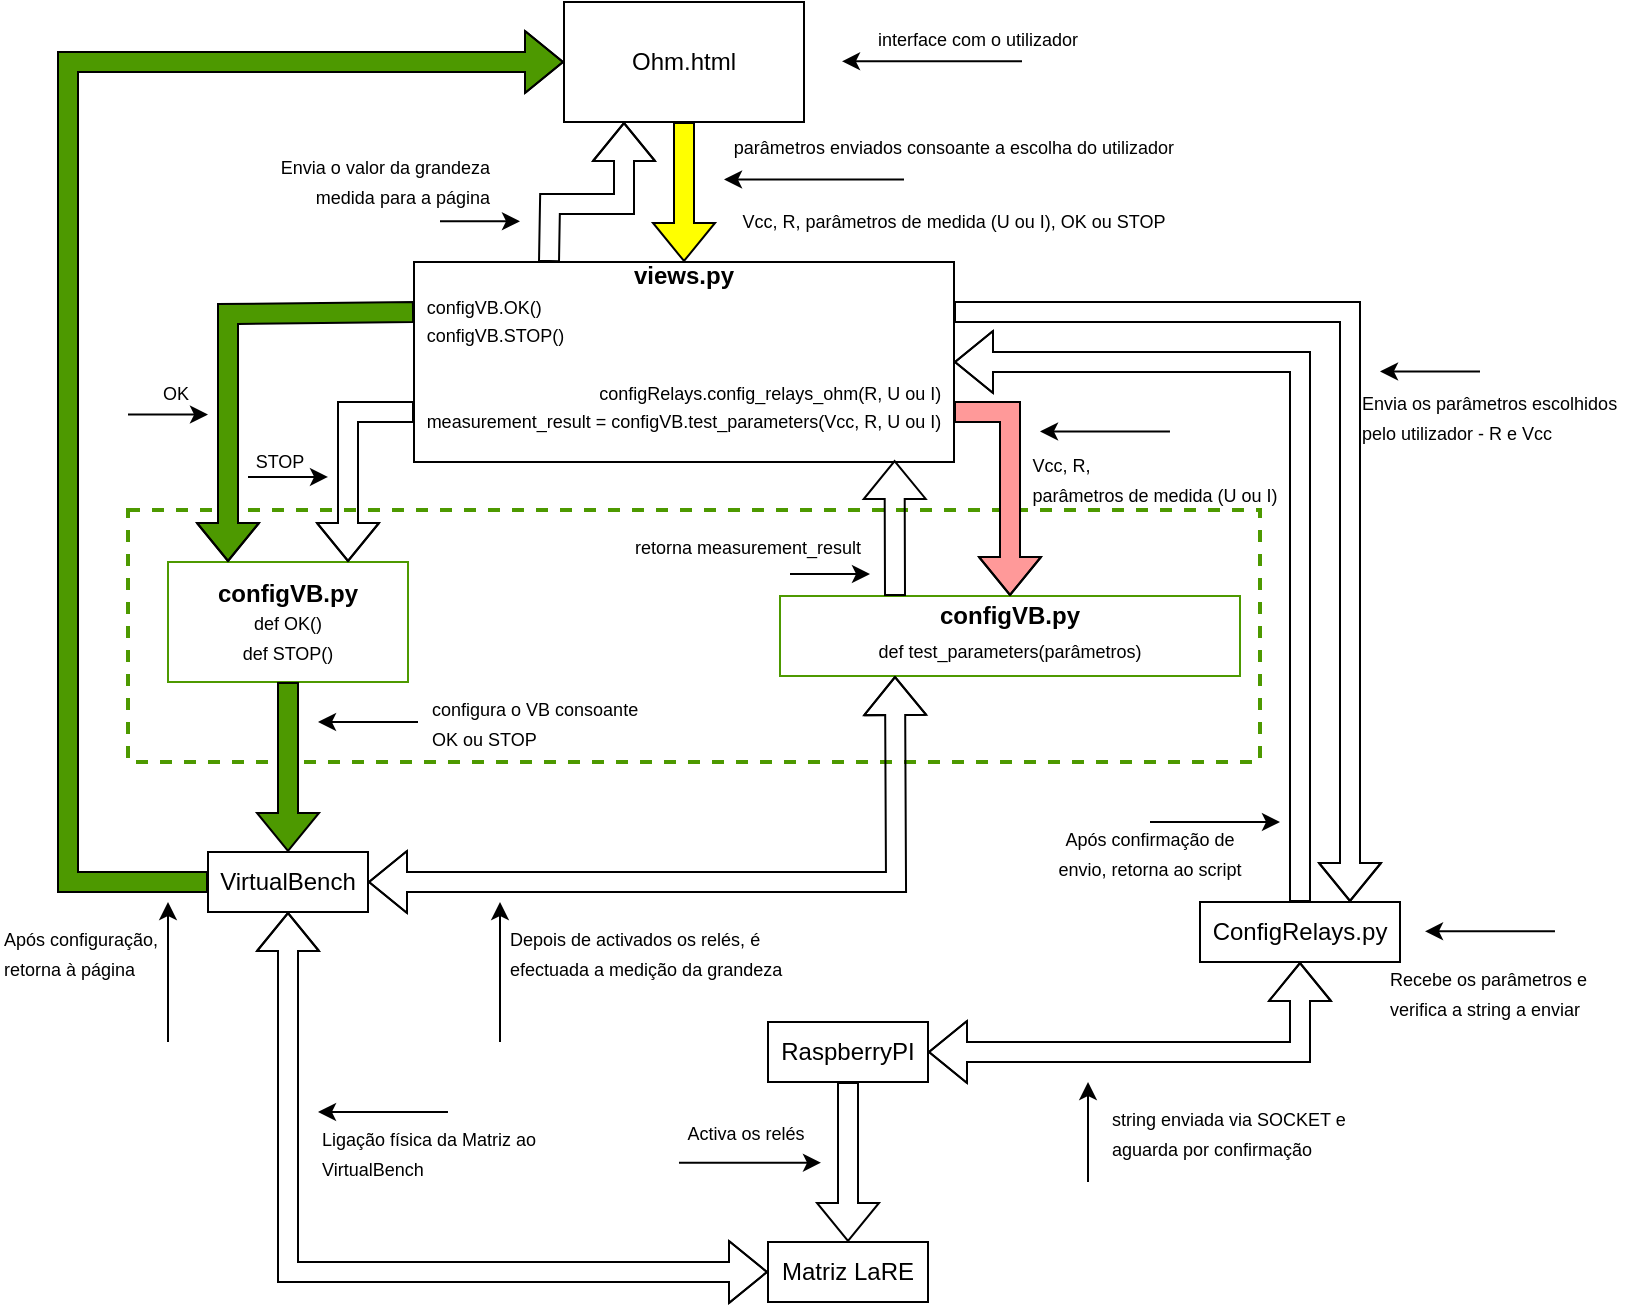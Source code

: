 <mxfile version="24.7.17">
  <diagram id="yPxyJZ8AM_hMuL3Unpa9" name="complex gitflow">
    <mxGraphModel dx="1154" dy="513" grid="1" gridSize="10" guides="1" tooltips="1" connect="1" arrows="1" fold="1" page="1" pageScale="1" pageWidth="827" pageHeight="1169" math="0" shadow="0">
      <root>
        <mxCell id="0" />
        <mxCell id="1" parent="0" />
        <mxCell id="JOfDeOOW8SHyUDtn-MuH-26" value="" style="dashed=1;rounded=0;whiteSpace=wrap;html=1;fillColor=none;strokeColor=#4D9900;strokeWidth=2;" parent="1" vertex="1">
          <mxGeometry x="74" y="314" width="566" height="126" as="geometry" />
        </mxCell>
        <mxCell id="JOfDeOOW8SHyUDtn-MuH-1" value="Ohm.html" style="rounded=0;whiteSpace=wrap;html=1;" parent="1" vertex="1">
          <mxGeometry x="292" y="60" width="120" height="60" as="geometry" />
        </mxCell>
        <mxCell id="JOfDeOOW8SHyUDtn-MuH-2" value="&lt;b&gt;views.py&lt;/b&gt;&lt;br&gt;&lt;div style=&quot;text-align: left;&quot;&gt;&lt;font style=&quot;font-size: 9px;&quot;&gt;configVB.OK()&lt;/font&gt;&lt;/div&gt;&lt;div style=&quot;text-align: left;&quot;&gt;&lt;font style=&quot;font-size: 9px;&quot;&gt;configVB.STOP()&lt;/font&gt;&lt;/div&gt;&lt;div style=&quot;text-align: left;&quot;&gt;&lt;font style=&quot;font-size: 6px;&quot;&gt;&amp;nbsp;&amp;nbsp;&lt;/font&gt;&lt;/div&gt;&lt;div style=&quot;text-align: right;&quot;&gt;&lt;font style=&quot;font-size: 9px;&quot;&gt;configRelays.config_relays_ohm(R, U ou I)&lt;/font&gt;&lt;/div&gt;&lt;div style=&quot;text-align: right;&quot;&gt;&lt;font style=&quot;font-size: 9px;&quot;&gt;measurement_result = configVB.test_parameters(Vcc, R, U ou I)&lt;/font&gt;&lt;/div&gt;&lt;div style=&quot;text-align: right; font-weight: bold;&quot;&gt;&lt;br&gt;&lt;/div&gt;" style="rounded=0;whiteSpace=wrap;html=1;points=[[0,0,0,0,0],[0,0.25,0,0,0],[0,0.5,0,0,0],[0,0.75,0,0,0],[0,1,0,0,0],[0.14,0.99,0,0,0],[0.25,0,0,0,0],[0.25,1,0,0,0],[0.5,0,0,0,0],[0.5,1,0,0,0],[0.75,0,0,0,0],[0.75,1,0,0,0],[0.89,0.99,0,0,0],[1,0,0,0,0],[1,0.25,0,0,0],[1,0.5,0,0,0],[1,0.75,0,0,0],[1,1,0,0,0]];" parent="1" vertex="1">
          <mxGeometry x="217" y="190" width="270" height="100" as="geometry" />
        </mxCell>
        <mxCell id="JOfDeOOW8SHyUDtn-MuH-4" value="" style="shape=flexArrow;endArrow=classic;html=1;rounded=0;exitX=0.5;exitY=1;exitDx=0;exitDy=0;entryX=0.5;entryY=0;entryDx=0;entryDy=0;fillColor=#FFFF00;" parent="1" source="JOfDeOOW8SHyUDtn-MuH-1" target="JOfDeOOW8SHyUDtn-MuH-2" edge="1">
          <mxGeometry width="50" height="50" relative="1" as="geometry">
            <mxPoint x="454" y="310" as="sourcePoint" />
            <mxPoint x="504" y="260" as="targetPoint" />
          </mxGeometry>
        </mxCell>
        <mxCell id="JOfDeOOW8SHyUDtn-MuH-5" value="" style="endArrow=classic;html=1;rounded=0;" parent="1" edge="1">
          <mxGeometry width="50" height="50" relative="1" as="geometry">
            <mxPoint x="462" y="148.74" as="sourcePoint" />
            <mxPoint x="372" y="148.74" as="targetPoint" />
          </mxGeometry>
        </mxCell>
        <mxCell id="JOfDeOOW8SHyUDtn-MuH-6" value="&lt;font style=&quot;font-size: 9px;&quot;&gt;parâmetros enviados consoante a escolha do utilizador&lt;/font&gt;" style="text;html=1;align=center;verticalAlign=middle;whiteSpace=wrap;rounded=0;" parent="1" vertex="1">
          <mxGeometry x="372" y="127" width="230" height="10" as="geometry" />
        </mxCell>
        <mxCell id="JOfDeOOW8SHyUDtn-MuH-7" value="" style="endArrow=classic;html=1;rounded=0;" parent="1" edge="1">
          <mxGeometry width="50" height="50" relative="1" as="geometry">
            <mxPoint x="521" y="89.67" as="sourcePoint" />
            <mxPoint x="431" y="89.67" as="targetPoint" />
          </mxGeometry>
        </mxCell>
        <mxCell id="JOfDeOOW8SHyUDtn-MuH-8" value="&lt;font style=&quot;font-size: 9px;&quot;&gt;interface com o utilizador&lt;/font&gt;" style="text;html=1;align=center;verticalAlign=middle;whiteSpace=wrap;rounded=0;" parent="1" vertex="1">
          <mxGeometry x="444" y="70" width="110" height="15" as="geometry" />
        </mxCell>
        <mxCell id="JOfDeOOW8SHyUDtn-MuH-9" value="&lt;font style=&quot;font-size: 9px;&quot;&gt;Vcc, R, parâmetros de medida (U ou I), OK ou STOP&lt;/font&gt;" style="text;html=1;align=center;verticalAlign=middle;whiteSpace=wrap;rounded=0;" parent="1" vertex="1">
          <mxGeometry x="377" y="164.17" width="220" height="10" as="geometry" />
        </mxCell>
        <mxCell id="JOfDeOOW8SHyUDtn-MuH-10" value="&lt;b&gt;configVB.py&lt;/b&gt;&lt;div&gt;&lt;font style=&quot;font-size: 9px;&quot;&gt;def OK()&lt;/font&gt;&lt;/div&gt;&lt;div&gt;&lt;font style=&quot;font-size: 9px;&quot;&gt;def STOP()&lt;/font&gt;&lt;/div&gt;" style="whiteSpace=wrap;html=1;rounded=0;align=center;shadow=0;strokeColor=#4D9900;" parent="1" vertex="1">
          <mxGeometry x="94" y="340" width="120" height="60" as="geometry" />
        </mxCell>
        <mxCell id="JOfDeOOW8SHyUDtn-MuH-12" value="" style="shape=flexArrow;endArrow=classic;html=1;rounded=0;entryX=0.25;entryY=0;entryDx=0;entryDy=0;exitX=0;exitY=0.25;exitDx=0;exitDy=0;fillColor=#4D9900;" parent="1" source="JOfDeOOW8SHyUDtn-MuH-2" target="JOfDeOOW8SHyUDtn-MuH-10" edge="1">
          <mxGeometry width="50" height="50" relative="1" as="geometry">
            <mxPoint x="394" y="350" as="sourcePoint" />
            <mxPoint x="444" y="300" as="targetPoint" />
            <Array as="points">
              <mxPoint x="124" y="216" />
            </Array>
          </mxGeometry>
        </mxCell>
        <mxCell id="JOfDeOOW8SHyUDtn-MuH-13" value="" style="endArrow=classic;html=1;rounded=0;" parent="1" edge="1">
          <mxGeometry width="50" height="50" relative="1" as="geometry">
            <mxPoint x="74" y="266.3" as="sourcePoint" />
            <mxPoint x="114" y="266.3" as="targetPoint" />
          </mxGeometry>
        </mxCell>
        <mxCell id="JOfDeOOW8SHyUDtn-MuH-14" value="&lt;font style=&quot;font-size: 9px;&quot;&gt;OK&lt;/font&gt;" style="text;html=1;align=center;verticalAlign=middle;whiteSpace=wrap;rounded=0;" parent="1" vertex="1">
          <mxGeometry x="90" y="251.5" width="16" height="7" as="geometry" />
        </mxCell>
        <mxCell id="JOfDeOOW8SHyUDtn-MuH-15" value="" style="shape=flexArrow;endArrow=classic;html=1;rounded=0;entryX=0.75;entryY=0;entryDx=0;entryDy=0;exitX=0;exitY=0.75;exitDx=0;exitDy=0;exitPerimeter=0;" parent="1" source="JOfDeOOW8SHyUDtn-MuH-2" target="JOfDeOOW8SHyUDtn-MuH-10" edge="1">
          <mxGeometry width="50" height="50" relative="1" as="geometry">
            <mxPoint x="174" y="340" as="sourcePoint" />
            <mxPoint x="224" y="290" as="targetPoint" />
            <Array as="points">
              <mxPoint x="184" y="265" />
            </Array>
          </mxGeometry>
        </mxCell>
        <mxCell id="JOfDeOOW8SHyUDtn-MuH-16" value="&lt;font style=&quot;font-size: 9px;&quot;&gt;STOP&lt;/font&gt;" style="text;html=1;align=center;verticalAlign=middle;whiteSpace=wrap;rounded=0;" parent="1" vertex="1">
          <mxGeometry x="137" y="281.5" width="26" height="15" as="geometry" />
        </mxCell>
        <mxCell id="JOfDeOOW8SHyUDtn-MuH-18" value="VirtualBench" style="whiteSpace=wrap;html=1;rounded=0;align=center;" parent="1" vertex="1">
          <mxGeometry x="114" y="485" width="80" height="30" as="geometry" />
        </mxCell>
        <mxCell id="JOfDeOOW8SHyUDtn-MuH-19" value="" style="shape=flexArrow;endArrow=classic;html=1;rounded=0;exitX=0.5;exitY=1;exitDx=0;exitDy=0;entryX=0.5;entryY=0;entryDx=0;entryDy=0;fillColor=#4D9900;" parent="1" source="JOfDeOOW8SHyUDtn-MuH-10" target="JOfDeOOW8SHyUDtn-MuH-18" edge="1">
          <mxGeometry width="50" height="50" relative="1" as="geometry">
            <mxPoint x="144" y="310" as="sourcePoint" />
            <mxPoint x="194" y="260" as="targetPoint" />
          </mxGeometry>
        </mxCell>
        <mxCell id="JOfDeOOW8SHyUDtn-MuH-20" value="&lt;font style=&quot;font-size: 9px;&quot;&gt;configura o VB consoante&amp;nbsp;&lt;/font&gt;&lt;div&gt;&lt;font style=&quot;font-size: 9px;&quot;&gt;OK ou STOP&lt;/font&gt;&lt;/div&gt;" style="text;html=1;align=left;verticalAlign=middle;whiteSpace=wrap;rounded=0;" parent="1" vertex="1">
          <mxGeometry x="224" y="405" width="110" height="30" as="geometry" />
        </mxCell>
        <mxCell id="JOfDeOOW8SHyUDtn-MuH-21" value="" style="endArrow=classic;html=1;rounded=0;entryX=0;entryY=1;entryDx=0;entryDy=0;" parent="1" edge="1">
          <mxGeometry width="50" height="50" relative="1" as="geometry">
            <mxPoint x="219" y="420" as="sourcePoint" />
            <mxPoint x="169" y="420" as="targetPoint" />
            <Array as="points">
              <mxPoint x="194" y="420" />
            </Array>
          </mxGeometry>
        </mxCell>
        <mxCell id="JOfDeOOW8SHyUDtn-MuH-22" value="" style="shape=flexArrow;endArrow=classic;html=1;rounded=0;exitX=0;exitY=0.5;exitDx=0;exitDy=0;entryX=0;entryY=0.5;entryDx=0;entryDy=0;fillColor=#4D9900;" parent="1" source="JOfDeOOW8SHyUDtn-MuH-18" target="JOfDeOOW8SHyUDtn-MuH-1" edge="1">
          <mxGeometry width="50" height="50" relative="1" as="geometry">
            <mxPoint x="144" y="310" as="sourcePoint" />
            <mxPoint x="194" y="260" as="targetPoint" />
            <Array as="points">
              <mxPoint x="44" y="500" />
              <mxPoint x="44" y="90" />
            </Array>
          </mxGeometry>
        </mxCell>
        <mxCell id="JOfDeOOW8SHyUDtn-MuH-23" value="&lt;b&gt;configVB.py&lt;/b&gt;&lt;div&gt;&lt;div style=&quot;line-height: 19px;&quot;&gt;&lt;font style=&quot;font-size: 9px;&quot;&gt;def test_parameters(parâmetros)&lt;/font&gt;&lt;/div&gt;&lt;/div&gt;" style="whiteSpace=wrap;html=1;rounded=0;align=center;strokeColor=#4D9900;" parent="1" vertex="1">
          <mxGeometry x="400" y="357" width="230" height="40" as="geometry" />
        </mxCell>
        <mxCell id="JOfDeOOW8SHyUDtn-MuH-29" value="" style="endArrow=classic;html=1;rounded=0;entryX=0;entryY=1;entryDx=0;entryDy=0;" parent="1" edge="1">
          <mxGeometry width="50" height="50" relative="1" as="geometry">
            <mxPoint x="750" y="244.71" as="sourcePoint" />
            <mxPoint x="700" y="244.71" as="targetPoint" />
          </mxGeometry>
        </mxCell>
        <mxCell id="JOfDeOOW8SHyUDtn-MuH-30" value="&lt;div style=&quot;text-align: left;&quot;&gt;&lt;span style=&quot;font-size: 9px; background-color: initial;&quot;&gt;Vcc, R,&amp;nbsp;&lt;/span&gt;&lt;/div&gt;&lt;div style=&quot;text-align: left;&quot;&gt;&lt;font style=&quot;font-size: 9px;&quot;&gt;parâmetros de medida (U ou I)&lt;/font&gt;&lt;/div&gt;" style="text;html=1;align=center;verticalAlign=middle;whiteSpace=wrap;rounded=0;" parent="1" vertex="1">
          <mxGeometry x="520" y="281.5" width="135" height="32.5" as="geometry" />
        </mxCell>
        <mxCell id="JOfDeOOW8SHyUDtn-MuH-31" value="ConfigRelays.py" style="whiteSpace=wrap;html=1;rounded=0;align=center;" parent="1" vertex="1">
          <mxGeometry x="610" y="510" width="100" height="30" as="geometry" />
        </mxCell>
        <mxCell id="JOfDeOOW8SHyUDtn-MuH-33" value="" style="endArrow=classic;html=1;rounded=0;" parent="1" edge="1">
          <mxGeometry width="50" height="50" relative="1" as="geometry">
            <mxPoint x="554" y="650" as="sourcePoint" />
            <mxPoint x="554.01" y="600" as="targetPoint" />
          </mxGeometry>
        </mxCell>
        <mxCell id="JOfDeOOW8SHyUDtn-MuH-34" value="&lt;font style=&quot;font-size: 9px;&quot;&gt;Envia os parâmetros escolhidos pelo utilizador - R e Vcc&lt;/font&gt;" style="text;html=1;align=left;verticalAlign=middle;whiteSpace=wrap;rounded=0;" parent="1" vertex="1">
          <mxGeometry x="689" y="251.5" width="138" height="30" as="geometry" />
        </mxCell>
        <mxCell id="JOfDeOOW8SHyUDtn-MuH-35" value="" style="endArrow=classic;html=1;rounded=0;exitX=0.774;exitY=0.846;exitDx=0;exitDy=0;exitPerimeter=0;entryX=0.677;entryY=0.846;entryDx=0;entryDy=0;entryPerimeter=0;" parent="1" edge="1">
          <mxGeometry width="50" height="50" relative="1" as="geometry">
            <mxPoint x="787.49" y="524.66" as="sourcePoint" />
            <mxPoint x="722.5" y="524.66" as="targetPoint" />
          </mxGeometry>
        </mxCell>
        <mxCell id="JOfDeOOW8SHyUDtn-MuH-36" value="&lt;font style=&quot;font-size: 9px;&quot;&gt;Recebe os parâmetros e&amp;nbsp;&lt;/font&gt;&lt;div&gt;&lt;font style=&quot;font-size: 9px;&quot;&gt;verifica a string a enviar&lt;/font&gt;&lt;/div&gt;" style="text;html=1;align=left;verticalAlign=middle;whiteSpace=wrap;rounded=0;" parent="1" vertex="1">
          <mxGeometry x="703" y="540" width="110" height="30" as="geometry" />
        </mxCell>
        <mxCell id="JOfDeOOW8SHyUDtn-MuH-37" value="RaspberryPI" style="whiteSpace=wrap;html=1;rounded=0;align=center;" parent="1" vertex="1">
          <mxGeometry x="394" y="570" width="80" height="30" as="geometry" />
        </mxCell>
        <mxCell id="JOfDeOOW8SHyUDtn-MuH-39" value="" style="endArrow=classic;html=1;rounded=0;exitX=0.774;exitY=0.846;exitDx=0;exitDy=0;exitPerimeter=0;entryX=0.677;entryY=0.846;entryDx=0;entryDy=0;entryPerimeter=0;" parent="1" edge="1">
          <mxGeometry width="50" height="50" relative="1" as="geometry">
            <mxPoint x="594.99" y="274.71" as="sourcePoint" />
            <mxPoint x="530.0" y="274.71" as="targetPoint" />
          </mxGeometry>
        </mxCell>
        <mxCell id="JOfDeOOW8SHyUDtn-MuH-40" value="&lt;font style=&quot;font-size: 9px;&quot;&gt;string enviada via SOCKET e&amp;nbsp;&lt;/font&gt;&lt;div&gt;&lt;font style=&quot;font-size: 9px;&quot;&gt;aguarda por confirmação&lt;/font&gt;&lt;/div&gt;" style="text;html=1;align=left;verticalAlign=middle;whiteSpace=wrap;rounded=0;" parent="1" vertex="1">
          <mxGeometry x="564" y="615" width="130" height="20" as="geometry" />
        </mxCell>
        <mxCell id="JOfDeOOW8SHyUDtn-MuH-42" value="Matriz LaRE" style="whiteSpace=wrap;html=1;rounded=0;align=center;" parent="1" vertex="1">
          <mxGeometry x="394" y="680" width="80" height="30" as="geometry" />
        </mxCell>
        <mxCell id="JOfDeOOW8SHyUDtn-MuH-43" value="" style="shape=flexArrow;endArrow=classic;html=1;rounded=0;entryX=0.5;entryY=0;entryDx=0;entryDy=0;exitX=0.5;exitY=1;exitDx=0;exitDy=0;" parent="1" source="JOfDeOOW8SHyUDtn-MuH-37" target="JOfDeOOW8SHyUDtn-MuH-42" edge="1">
          <mxGeometry width="50" height="50" relative="1" as="geometry">
            <mxPoint x="334" y="560" as="sourcePoint" />
            <mxPoint x="384" y="510" as="targetPoint" />
          </mxGeometry>
        </mxCell>
        <mxCell id="JOfDeOOW8SHyUDtn-MuH-44" value="" style="endArrow=classic;html=1;rounded=0;exitX=0.774;exitY=0.846;exitDx=0;exitDy=0;exitPerimeter=0;" parent="1" edge="1">
          <mxGeometry width="50" height="50" relative="1" as="geometry">
            <mxPoint x="349.49" y="640.34" as="sourcePoint" />
            <mxPoint x="420.5" y="640.34" as="targetPoint" />
          </mxGeometry>
        </mxCell>
        <mxCell id="JOfDeOOW8SHyUDtn-MuH-45" value="&lt;font style=&quot;font-size: 9px;&quot;&gt;Activa os relés&lt;/font&gt;" style="text;html=1;align=center;verticalAlign=middle;whiteSpace=wrap;rounded=0;" parent="1" vertex="1">
          <mxGeometry x="347.5" y="620.34" width="70" height="10" as="geometry" />
        </mxCell>
        <mxCell id="JOfDeOOW8SHyUDtn-MuH-47" value="" style="endArrow=classic;html=1;rounded=0;exitX=0.5;exitY=0;exitDx=0;exitDy=0;" parent="1" source="JOfDeOOW8SHyUDtn-MuH-48" edge="1">
          <mxGeometry width="50" height="50" relative="1" as="geometry">
            <mxPoint x="614" y="452" as="sourcePoint" />
            <mxPoint x="650" y="470" as="targetPoint" />
          </mxGeometry>
        </mxCell>
        <mxCell id="JOfDeOOW8SHyUDtn-MuH-48" value="&lt;font style=&quot;font-size: 9px;&quot;&gt;Após confirmação de envio, retorna ao script&lt;/font&gt;" style="text;html=1;align=center;verticalAlign=middle;whiteSpace=wrap;rounded=0;" parent="1" vertex="1">
          <mxGeometry x="536" y="470" width="98" height="30" as="geometry" />
        </mxCell>
        <mxCell id="JOfDeOOW8SHyUDtn-MuH-53" value="" style="shape=flexArrow;startArrow=calassic;endArrow=classic;html=1;rounded=0;exitX=0.5;exitY=1;exitDx=0;exitDy=0;entryX=1;entryY=0.5;entryDx=0;entryDy=0;" parent="1" source="JOfDeOOW8SHyUDtn-MuH-31" target="JOfDeOOW8SHyUDtn-MuH-37" edge="1">
          <mxGeometry width="50" height="50" relative="1" as="geometry">
            <mxPoint x="474" y="620" as="sourcePoint" />
            <mxPoint x="524" y="570" as="targetPoint" />
            <Array as="points">
              <mxPoint x="660" y="585" />
            </Array>
          </mxGeometry>
        </mxCell>
        <mxCell id="JOfDeOOW8SHyUDtn-MuH-56" value="" style="shape=flexArrow;endArrow=classic;html=1;rounded=0;exitX=1;exitY=0.25;exitDx=0;exitDy=0;entryX=0.75;entryY=0;entryDx=0;entryDy=0;exitPerimeter=0;" parent="1" source="JOfDeOOW8SHyUDtn-MuH-2" target="JOfDeOOW8SHyUDtn-MuH-31" edge="1">
          <mxGeometry width="50" height="50" relative="1" as="geometry">
            <mxPoint x="554" y="250" as="sourcePoint" />
            <mxPoint x="604" y="200" as="targetPoint" />
            <Array as="points">
              <mxPoint x="685" y="215" />
            </Array>
          </mxGeometry>
        </mxCell>
        <mxCell id="JOfDeOOW8SHyUDtn-MuH-60" value="" style="shape=flexArrow;endArrow=classic;html=1;rounded=0;entryX=1;entryY=0.5;entryDx=0;entryDy=0;exitX=0.5;exitY=0;exitDx=0;exitDy=0;entryPerimeter=0;" parent="1" source="JOfDeOOW8SHyUDtn-MuH-31" target="JOfDeOOW8SHyUDtn-MuH-2" edge="1">
          <mxGeometry width="50" height="50" relative="1" as="geometry">
            <mxPoint x="564" y="450" as="sourcePoint" />
            <mxPoint x="614" y="400" as="targetPoint" />
            <Array as="points">
              <mxPoint x="660" y="240" />
            </Array>
          </mxGeometry>
        </mxCell>
        <mxCell id="JOfDeOOW8SHyUDtn-MuH-63" value="" style="shape=flexArrow;startArrow=classic;endArrow=classic;html=1;rounded=0;exitX=0.25;exitY=1;exitDx=0;exitDy=0;entryX=1;entryY=0.5;entryDx=0;entryDy=0;" parent="1" source="JOfDeOOW8SHyUDtn-MuH-23" target="JOfDeOOW8SHyUDtn-MuH-18" edge="1">
          <mxGeometry width="50" height="50" relative="1" as="geometry">
            <mxPoint x="400" y="480" as="sourcePoint" />
            <mxPoint x="360" y="480" as="targetPoint" />
            <Array as="points">
              <mxPoint x="458" y="500" />
            </Array>
          </mxGeometry>
        </mxCell>
        <mxCell id="JOfDeOOW8SHyUDtn-MuH-64" value="" style="endArrow=classic;html=1;rounded=0;exitX=0.774;exitY=0.846;exitDx=0;exitDy=0;exitPerimeter=0;" parent="1" edge="1">
          <mxGeometry width="50" height="50" relative="1" as="geometry">
            <mxPoint x="260.0" y="580" as="sourcePoint" />
            <mxPoint x="260" y="510" as="targetPoint" />
          </mxGeometry>
        </mxCell>
        <mxCell id="JOfDeOOW8SHyUDtn-MuH-65" value="&lt;font style=&quot;font-size: 9px;&quot;&gt;Depois de activados os relés, é efectuada a medição da grandeza&lt;/font&gt;" style="text;html=1;align=left;verticalAlign=middle;whiteSpace=wrap;rounded=0;" parent="1" vertex="1">
          <mxGeometry x="263" y="520" width="146" height="30" as="geometry" />
        </mxCell>
        <mxCell id="JOfDeOOW8SHyUDtn-MuH-66" value="" style="shape=flexArrow;endArrow=classic;startArrow=classic;html=1;rounded=0;exitX=0.5;exitY=1;exitDx=0;exitDy=0;entryX=0;entryY=0.5;entryDx=0;entryDy=0;" parent="1" source="JOfDeOOW8SHyUDtn-MuH-18" target="JOfDeOOW8SHyUDtn-MuH-42" edge="1">
          <mxGeometry width="100" height="100" relative="1" as="geometry">
            <mxPoint x="400" y="560" as="sourcePoint" />
            <mxPoint x="500" y="460" as="targetPoint" />
            <Array as="points">
              <mxPoint x="154" y="695" />
            </Array>
          </mxGeometry>
        </mxCell>
        <mxCell id="JOfDeOOW8SHyUDtn-MuH-69" value="" style="endArrow=classic;html=1;rounded=0;exitX=0.774;exitY=0.846;exitDx=0;exitDy=0;exitPerimeter=0;entryX=0.677;entryY=0.846;entryDx=0;entryDy=0;entryPerimeter=0;" parent="1" edge="1">
          <mxGeometry width="50" height="50" relative="1" as="geometry">
            <mxPoint x="233.99" y="615" as="sourcePoint" />
            <mxPoint x="169.0" y="615" as="targetPoint" />
          </mxGeometry>
        </mxCell>
        <mxCell id="JOfDeOOW8SHyUDtn-MuH-70" value="&lt;font style=&quot;font-size: 9px;&quot;&gt;Ligação física da Matriz ao VirtualBench&lt;/font&gt;" style="text;html=1;align=left;verticalAlign=middle;whiteSpace=wrap;rounded=0;" parent="1" vertex="1">
          <mxGeometry x="169" y="620.34" width="110" height="30" as="geometry" />
        </mxCell>
        <mxCell id="JOfDeOOW8SHyUDtn-MuH-76" value="" style="shape=flexArrow;endArrow=classic;html=1;rounded=0;exitX=0.25;exitY=0;exitDx=0;exitDy=0;entryX=0.89;entryY=0.99;entryDx=0;entryDy=0;entryPerimeter=0;" parent="1" source="JOfDeOOW8SHyUDtn-MuH-23" target="JOfDeOOW8SHyUDtn-MuH-2" edge="1">
          <mxGeometry width="50" height="50" relative="1" as="geometry">
            <mxPoint x="440" y="370" as="sourcePoint" />
            <mxPoint x="490" y="320" as="targetPoint" />
          </mxGeometry>
        </mxCell>
        <mxCell id="JOfDeOOW8SHyUDtn-MuH-78" value="" style="shape=flexArrow;endArrow=classic;html=1;rounded=0;exitX=1;exitY=0.75;exitDx=0;exitDy=0;exitPerimeter=0;entryX=0.5;entryY=0;entryDx=0;entryDy=0;fillColor=#FF9999;" parent="1" source="JOfDeOOW8SHyUDtn-MuH-2" target="JOfDeOOW8SHyUDtn-MuH-23" edge="1">
          <mxGeometry width="50" height="50" relative="1" as="geometry">
            <mxPoint x="540" y="360" as="sourcePoint" />
            <mxPoint x="590" y="310" as="targetPoint" />
            <Array as="points">
              <mxPoint x="515" y="265" />
            </Array>
          </mxGeometry>
        </mxCell>
        <mxCell id="JOfDeOOW8SHyUDtn-MuH-79" value="&lt;div style=&quot;line-height: 19px;&quot;&gt;&lt;div style=&quot;&quot;&gt;&lt;font style=&quot;font-size: 9px;&quot;&gt;retorna measurement_result&lt;/font&gt;&lt;/div&gt;&lt;/div&gt;" style="text;html=1;align=center;verticalAlign=middle;whiteSpace=wrap;rounded=0;" parent="1" vertex="1">
          <mxGeometry x="324" y="324" width="120" height="16" as="geometry" />
        </mxCell>
        <mxCell id="JOfDeOOW8SHyUDtn-MuH-80" value="" style="endArrow=classic;html=1;rounded=0;" parent="1" edge="1">
          <mxGeometry width="50" height="50" relative="1" as="geometry">
            <mxPoint x="405" y="346" as="sourcePoint" />
            <mxPoint x="445" y="346" as="targetPoint" />
          </mxGeometry>
        </mxCell>
        <mxCell id="JOfDeOOW8SHyUDtn-MuH-88" value="" style="shape=flexArrow;endArrow=classic;html=1;rounded=0;entryX=0.25;entryY=1;entryDx=0;entryDy=0;exitX=0.25;exitY=0;exitDx=0;exitDy=0;exitPerimeter=0;" parent="1" source="JOfDeOOW8SHyUDtn-MuH-2" target="JOfDeOOW8SHyUDtn-MuH-1" edge="1">
          <mxGeometry width="50" height="50" relative="1" as="geometry">
            <mxPoint x="310" y="200" as="sourcePoint" />
            <mxPoint x="360" y="150" as="targetPoint" />
            <Array as="points">
              <mxPoint x="285" y="161" />
              <mxPoint x="322" y="161" />
            </Array>
          </mxGeometry>
        </mxCell>
        <mxCell id="JOfDeOOW8SHyUDtn-MuH-89" value="" style="endArrow=classic;html=1;rounded=0;" parent="1" edge="1">
          <mxGeometry width="50" height="50" relative="1" as="geometry">
            <mxPoint x="230" y="169.66" as="sourcePoint" />
            <mxPoint x="270" y="169.66" as="targetPoint" />
          </mxGeometry>
        </mxCell>
        <mxCell id="JOfDeOOW8SHyUDtn-MuH-90" value="&lt;font style=&quot;font-size: 9px;&quot;&gt;Envia o valor da grandeza medida para a página&lt;/font&gt;" style="text;html=1;align=right;verticalAlign=middle;whiteSpace=wrap;rounded=0;" parent="1" vertex="1">
          <mxGeometry x="137" y="134" width="120" height="30.17" as="geometry" />
        </mxCell>
        <mxCell id="JOfDeOOW8SHyUDtn-MuH-93" value="" style="endArrow=classic;html=1;rounded=0;exitX=0.774;exitY=0.846;exitDx=0;exitDy=0;exitPerimeter=0;" parent="1" edge="1">
          <mxGeometry width="50" height="50" relative="1" as="geometry">
            <mxPoint x="94.0" y="580" as="sourcePoint" />
            <mxPoint x="94" y="510" as="targetPoint" />
          </mxGeometry>
        </mxCell>
        <mxCell id="JOfDeOOW8SHyUDtn-MuH-94" value="&lt;font style=&quot;font-size: 9px;&quot;&gt;Após configuração, retorna à página&lt;/font&gt;" style="text;html=1;align=left;verticalAlign=middle;whiteSpace=wrap;rounded=0;" parent="1" vertex="1">
          <mxGeometry x="10" y="520" width="80" height="30" as="geometry" />
        </mxCell>
        <mxCell id="JOfDeOOW8SHyUDtn-MuH-97" value="" style="endArrow=classic;html=1;rounded=0;" parent="1" edge="1">
          <mxGeometry width="50" height="50" relative="1" as="geometry">
            <mxPoint x="134" y="297.46" as="sourcePoint" />
            <mxPoint x="174" y="297.46" as="targetPoint" />
          </mxGeometry>
        </mxCell>
      </root>
    </mxGraphModel>
  </diagram>
</mxfile>
